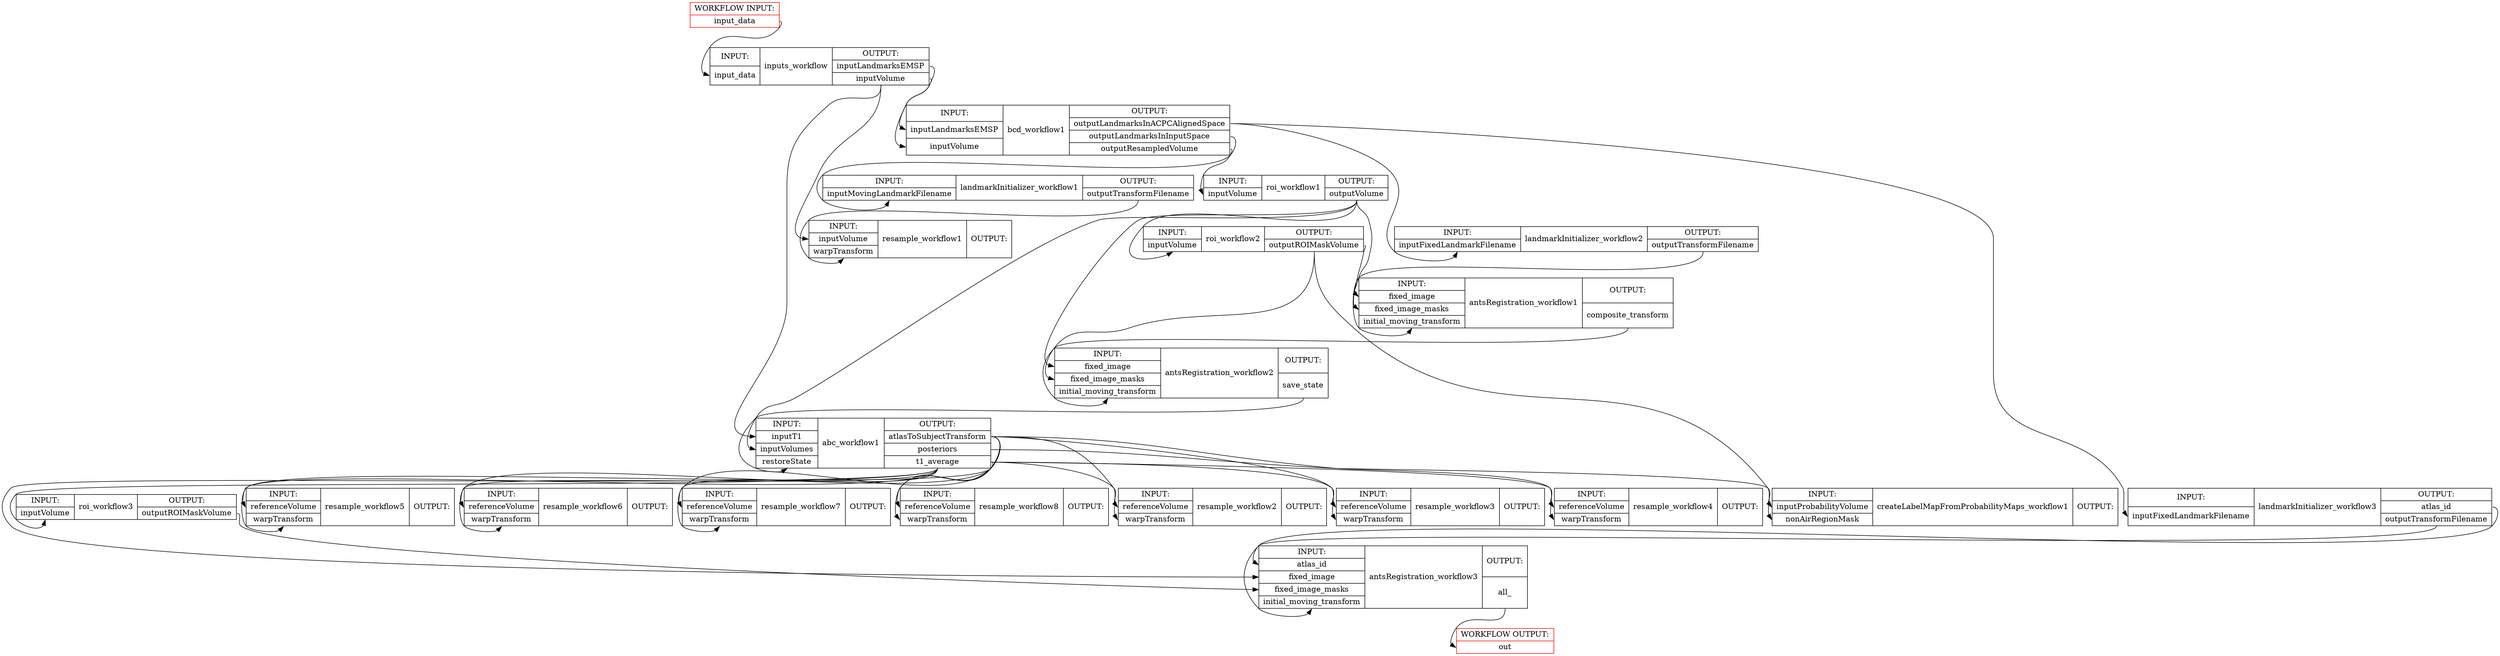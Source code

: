 digraph structs {
node [shape=record];
struct_inputs_workflow [shape=record, label="{INPUT: | <input_data> input_data} | inputs_workflow | {OUTPUT: | <inputLandmarksEMSP> inputLandmarksEMSP | <inputVolume> inputVolume}"];
struct_processing_node:input_data -> struct_inputs_workflow:input_data;
struct_processing_node [color=red, label="{WORKFLOW INPUT: | {<input_data> input_data}}"];
struct_processing_node_out [color=red, label="{WORKFLOW OUTPUT: | {<out> out}}"];
struct_antsRegistration_workflow3:all_ -> struct_processing_node_out:out;
struct_bcd_workflow1 [shape=record, label="{INPUT: | <inputLandmarksEMSP> inputLandmarksEMSP | <inputVolume> inputVolume} | bcd_workflow1 | {OUTPUT: | <outputLandmarksInACPCAlignedSpace> outputLandmarksInACPCAlignedSpace | <outputLandmarksInInputSpace> outputLandmarksInInputSpace | <outputResampledVolume> outputResampledVolume}"];
struct_inputs_workflow:inputVolume -> struct_bcd_workflow1:inputVolume;
struct_inputs_workflow:inputLandmarksEMSP -> struct_bcd_workflow1:inputLandmarksEMSP;
struct_roi_workflow1 [shape=record, label="{INPUT: | <inputVolume> inputVolume} | roi_workflow1 | {OUTPUT: | <outputVolume> outputVolume}"];
struct_bcd_workflow1:outputResampledVolume -> struct_roi_workflow1:inputVolume;
struct_landmarkInitializer_workflow1 [shape=record, label="{INPUT: | <inputMovingLandmarkFilename> inputMovingLandmarkFilename} | landmarkInitializer_workflow1 | {OUTPUT: | <outputTransformFilename> outputTransformFilename}"];
struct_bcd_workflow1:outputLandmarksInInputSpace -> struct_landmarkInitializer_workflow1:inputMovingLandmarkFilename;
struct_landmarkInitializer_workflow2 [shape=record, label="{INPUT: | <inputFixedLandmarkFilename> inputFixedLandmarkFilename} | landmarkInitializer_workflow2 | {OUTPUT: | <outputTransformFilename> outputTransformFilename}"];
struct_bcd_workflow1:outputLandmarksInACPCAlignedSpace -> struct_landmarkInitializer_workflow2:inputFixedLandmarkFilename;
struct_resample_workflow1 [shape=record, label="{INPUT: | <inputVolume> inputVolume | <warpTransform> warpTransform} | resample_workflow1 | {OUTPUT:}"];
struct_inputs_workflow:inputVolume -> struct_resample_workflow1:inputVolume;
struct_landmarkInitializer_workflow1:outputTransformFilename -> struct_resample_workflow1:warpTransform;
struct_roi_workflow2 [shape=record, label="{INPUT: | <inputVolume> inputVolume} | roi_workflow2 | {OUTPUT: | <outputROIMaskVolume> outputROIMaskVolume}"];
struct_roi_workflow1:outputVolume -> struct_roi_workflow2:inputVolume;
struct_antsRegistration_workflow1 [shape=record, label="{INPUT: | <fixed_image> fixed_image | <fixed_image_masks> fixed_image_masks | <initial_moving_transform> initial_moving_transform} | antsRegistration_workflow1 | {OUTPUT: | <composite_transform> composite_transform}"];
struct_roi_workflow1:outputVolume -> struct_antsRegistration_workflow1:fixed_image;
struct_roi_workflow2:outputROIMaskVolume -> struct_antsRegistration_workflow1:fixed_image_masks;
struct_landmarkInitializer_workflow2:outputTransformFilename -> struct_antsRegistration_workflow1:initial_moving_transform;
struct_antsRegistration_workflow2 [shape=record, label="{INPUT: | <fixed_image> fixed_image | <fixed_image_masks> fixed_image_masks | <initial_moving_transform> initial_moving_transform} | antsRegistration_workflow2 | {OUTPUT: | <save_state> save_state}"];
struct_roi_workflow1:outputVolume -> struct_antsRegistration_workflow2:fixed_image;
struct_roi_workflow2:outputROIMaskVolume -> struct_antsRegistration_workflow2:fixed_image_masks;
struct_antsRegistration_workflow1:composite_transform -> struct_antsRegistration_workflow2:initial_moving_transform;
struct_abc_workflow1 [shape=record, label="{INPUT: | <inputT1> inputT1 | <inputVolumes> inputVolumes | <restoreState> restoreState} | abc_workflow1 | {OUTPUT: | <atlasToSubjectTransform> atlasToSubjectTransform | <posteriors> posteriors | <t1_average> t1_average}"];
struct_roi_workflow1:outputVolume -> struct_abc_workflow1:inputVolumes;
struct_inputs_workflow:inputVolume -> struct_abc_workflow1:inputT1;
struct_antsRegistration_workflow2:save_state -> struct_abc_workflow1:restoreState;
struct_resample_workflow2 [shape=record, label="{INPUT: | <referenceVolume> referenceVolume | <warpTransform> warpTransform} | resample_workflow2 | {OUTPUT:}"];
struct_abc_workflow1:t1_average -> struct_resample_workflow2:referenceVolume;
struct_abc_workflow1:atlasToSubjectTransform -> struct_resample_workflow2:warpTransform;
struct_resample_workflow3 [shape=record, label="{INPUT: | <referenceVolume> referenceVolume | <warpTransform> warpTransform} | resample_workflow3 | {OUTPUT:}"];
struct_abc_workflow1:t1_average -> struct_resample_workflow3:referenceVolume;
struct_abc_workflow1:atlasToSubjectTransform -> struct_resample_workflow3:warpTransform;
struct_resample_workflow4 [shape=record, label="{INPUT: | <referenceVolume> referenceVolume | <warpTransform> warpTransform} | resample_workflow4 | {OUTPUT:}"];
struct_abc_workflow1:t1_average -> struct_resample_workflow4:referenceVolume;
struct_abc_workflow1:atlasToSubjectTransform -> struct_resample_workflow4:warpTransform;
struct_resample_workflow5 [shape=record, label="{INPUT: | <referenceVolume> referenceVolume | <warpTransform> warpTransform} | resample_workflow5 | {OUTPUT:}"];
struct_abc_workflow1:t1_average -> struct_resample_workflow5:referenceVolume;
struct_abc_workflow1:atlasToSubjectTransform -> struct_resample_workflow5:warpTransform;
struct_resample_workflow6 [shape=record, label="{INPUT: | <referenceVolume> referenceVolume | <warpTransform> warpTransform} | resample_workflow6 | {OUTPUT:}"];
struct_abc_workflow1:t1_average -> struct_resample_workflow6:referenceVolume;
struct_abc_workflow1:atlasToSubjectTransform -> struct_resample_workflow6:warpTransform;
struct_resample_workflow7 [shape=record, label="{INPUT: | <referenceVolume> referenceVolume | <warpTransform> warpTransform} | resample_workflow7 | {OUTPUT:}"];
struct_abc_workflow1:t1_average -> struct_resample_workflow7:referenceVolume;
struct_abc_workflow1:atlasToSubjectTransform -> struct_resample_workflow7:warpTransform;
struct_resample_workflow8 [shape=record, label="{INPUT: | <referenceVolume> referenceVolume | <warpTransform> warpTransform} | resample_workflow8 | {OUTPUT:}"];
struct_abc_workflow1:t1_average -> struct_resample_workflow8:referenceVolume;
struct_abc_workflow1:atlasToSubjectTransform -> struct_resample_workflow8:warpTransform;
struct_createLabelMapFromProbabilityMaps_workflow1 [shape=record, label="{INPUT: | <inputProbabilityVolume> inputProbabilityVolume | <nonAirRegionMask> nonAirRegionMask} | createLabelMapFromProbabilityMaps_workflow1 | {OUTPUT:}"];
struct_abc_workflow1:posteriors -> struct_createLabelMapFromProbabilityMaps_workflow1:inputProbabilityVolume;
struct_roi_workflow2:outputROIMaskVolume -> struct_createLabelMapFromProbabilityMaps_workflow1:nonAirRegionMask;
struct_landmarkInitializer_workflow3 [shape=record, label="{INPUT: | <inputFixedLandmarkFilename> inputFixedLandmarkFilename} | landmarkInitializer_workflow3 | {OUTPUT: | <atlas_id> atlas_id | <outputTransformFilename> outputTransformFilename}"];
struct_bcd_workflow1:outputLandmarksInACPCAlignedSpace -> struct_landmarkInitializer_workflow3:inputFixedLandmarkFilename;
struct_roi_workflow3 [shape=record, label="{INPUT: | <inputVolume> inputVolume} | roi_workflow3 | {OUTPUT: | <outputROIMaskVolume> outputROIMaskVolume}"];
struct_abc_workflow1:t1_average -> struct_roi_workflow3:inputVolume;
struct_antsRegistration_workflow3 [shape=record, label="{INPUT: | <atlas_id> atlas_id | <fixed_image> fixed_image | <fixed_image_masks> fixed_image_masks | <initial_moving_transform> initial_moving_transform} | antsRegistration_workflow3 | {OUTPUT: | <all_> all_}"];
struct_abc_workflow1:t1_average -> struct_antsRegistration_workflow3:fixed_image;
struct_roi_workflow3:outputROIMaskVolume -> struct_antsRegistration_workflow3:fixed_image_masks;
struct_landmarkInitializer_workflow3:outputTransformFilename -> struct_antsRegistration_workflow3:initial_moving_transform;
struct_landmarkInitializer_workflow3:atlas_id -> struct_antsRegistration_workflow3:atlas_id;
}